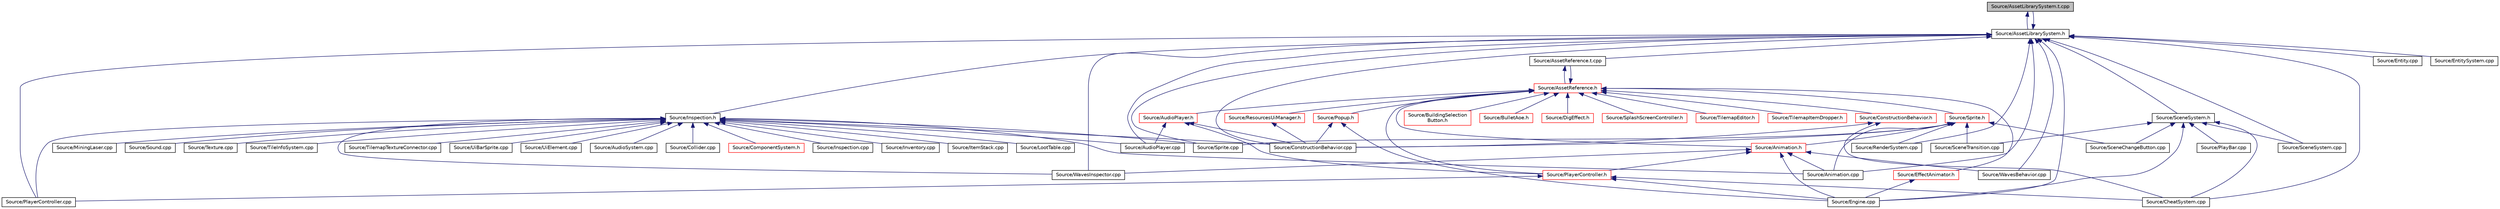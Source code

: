 digraph "Source/AssetLibrarySystem.t.cpp"
{
 // LATEX_PDF_SIZE
  edge [fontname="Helvetica",fontsize="10",labelfontname="Helvetica",labelfontsize="10"];
  node [fontname="Helvetica",fontsize="10",shape=record];
  Node1 [label="Source/AssetLibrarySystem.t.cpp",height=0.2,width=0.4,color="black", fillcolor="grey75", style="filled", fontcolor="black",tooltip="AssetLibrarySystem."];
  Node1 -> Node2 [dir="back",color="midnightblue",fontsize="10",style="solid",fontname="Helvetica"];
  Node2 [label="Source/AssetLibrarySystem.h",height=0.2,width=0.4,color="black", fillcolor="white", style="filled",URL="$AssetLibrarySystem_8h.html",tooltip="Asset System."];
  Node2 -> Node3 [dir="back",color="midnightblue",fontsize="10",style="solid",fontname="Helvetica"];
  Node3 [label="Source/Animation.cpp",height=0.2,width=0.4,color="black", fillcolor="white", style="filled",URL="$Animation_8cpp.html",tooltip="animation component implimentation"];
  Node2 -> Node1 [dir="back",color="midnightblue",fontsize="10",style="solid",fontname="Helvetica"];
  Node2 -> Node4 [dir="back",color="midnightblue",fontsize="10",style="solid",fontname="Helvetica"];
  Node4 [label="Source/AssetReference.t.cpp",height=0.2,width=0.4,color="black", fillcolor="white", style="filled",URL="$AssetReference_8t_8cpp.html",tooltip="a reference to an Asset"];
  Node4 -> Node5 [dir="back",color="midnightblue",fontsize="10",style="solid",fontname="Helvetica"];
  Node5 [label="Source/AssetReference.h",height=0.2,width=0.4,color="red", fillcolor="white", style="filled",URL="$AssetReference_8h.html",tooltip="a reference to an Asset"];
  Node5 -> Node6 [dir="back",color="midnightblue",fontsize="10",style="solid",fontname="Helvetica"];
  Node6 [label="Source/Animation.h",height=0.2,width=0.4,color="red", fillcolor="white", style="filled",URL="$Animation_8h.html",tooltip="animation component class"];
  Node6 -> Node3 [dir="back",color="midnightblue",fontsize="10",style="solid",fontname="Helvetica"];
  Node6 -> Node8 [dir="back",color="midnightblue",fontsize="10",style="solid",fontname="Helvetica"];
  Node8 [label="Source/Engine.cpp",height=0.2,width=0.4,color="black", fillcolor="white", style="filled",URL="$Engine_8cpp.html",tooltip="Engine class."];
  Node6 -> Node9 [dir="back",color="midnightblue",fontsize="10",style="solid",fontname="Helvetica"];
  Node9 [label="Source/PlayerController.h",height=0.2,width=0.4,color="red", fillcolor="white", style="filled",URL="$PlayerController_8h.html",tooltip="PlayerController Behaviour Class."];
  Node9 -> Node10 [dir="back",color="midnightblue",fontsize="10",style="solid",fontname="Helvetica"];
  Node10 [label="Source/CheatSystem.cpp",height=0.2,width=0.4,color="black", fillcolor="white", style="filled",URL="$CheatSystem_8cpp.html",tooltip="CheatSystem Class definition."];
  Node9 -> Node8 [dir="back",color="midnightblue",fontsize="10",style="solid",fontname="Helvetica"];
  Node9 -> Node11 [dir="back",color="midnightblue",fontsize="10",style="solid",fontname="Helvetica"];
  Node11 [label="Source/PlayerController.cpp",height=0.2,width=0.4,color="black", fillcolor="white", style="filled",URL="$PlayerController_8cpp.html",tooltip="PlayerController Behaviour Class."];
  Node6 -> Node12 [dir="back",color="midnightblue",fontsize="10",style="solid",fontname="Helvetica"];
  Node12 [label="Source/WavesBehavior.cpp",height=0.2,width=0.4,color="black", fillcolor="white", style="filled",URL="$WavesBehavior_8cpp.html",tooltip="Definitions for wave and spawning behavior."];
  Node6 -> Node13 [dir="back",color="midnightblue",fontsize="10",style="solid",fontname="Helvetica"];
  Node13 [label="Source/WavesInspector.cpp",height=0.2,width=0.4,color="black", fillcolor="white", style="filled",URL="$WavesInspector_8cpp.html",tooltip="Definitions for wave and spawning editing in game."];
  Node5 -> Node4 [dir="back",color="midnightblue",fontsize="10",style="solid",fontname="Helvetica"];
  Node5 -> Node14 [dir="back",color="midnightblue",fontsize="10",style="solid",fontname="Helvetica"];
  Node14 [label="Source/AudioPlayer.h",height=0.2,width=0.4,color="red", fillcolor="white", style="filled",URL="$AudioPlayer_8h.html",tooltip="Component that plays audio."];
  Node14 -> Node15 [dir="back",color="midnightblue",fontsize="10",style="solid",fontname="Helvetica"];
  Node15 [label="Source/AudioPlayer.cpp",height=0.2,width=0.4,color="black", fillcolor="white", style="filled",URL="$AudioPlayer_8cpp.html",tooltip="Component that plays audio."];
  Node14 -> Node16 [dir="back",color="midnightblue",fontsize="10",style="solid",fontname="Helvetica"];
  Node16 [label="Source/ConstructionBehavior.cpp",height=0.2,width=0.4,color="black", fillcolor="white", style="filled",URL="$ConstructionBehavior_8cpp.html",tooltip="handles the construction of towers and modification of terrain"];
  Node14 -> Node9 [dir="back",color="midnightblue",fontsize="10",style="solid",fontname="Helvetica"];
  Node5 -> Node23 [dir="back",color="midnightblue",fontsize="10",style="solid",fontname="Helvetica"];
  Node23 [label="Source/BuildingSelection\lButton.h",height=0.2,width=0.4,color="red", fillcolor="white", style="filled",URL="$BuildingSelectionButton_8h.html",tooltip="button that selects which building the ConstructionManager should place"];
  Node5 -> Node24 [dir="back",color="midnightblue",fontsize="10",style="solid",fontname="Helvetica"];
  Node24 [label="Source/BulletAoe.h",height=0.2,width=0.4,color="red", fillcolor="white", style="filled",URL="$BulletAoe_8h_source.html",tooltip=" "];
  Node5 -> Node25 [dir="back",color="midnightblue",fontsize="10",style="solid",fontname="Helvetica"];
  Node25 [label="Source/ConstructionBehavior.h",height=0.2,width=0.4,color="red", fillcolor="white", style="filled",URL="$ConstructionBehavior_8h.html",tooltip="handles the construction of towers and modification of terrain"];
  Node25 -> Node10 [dir="back",color="midnightblue",fontsize="10",style="solid",fontname="Helvetica"];
  Node25 -> Node16 [dir="back",color="midnightblue",fontsize="10",style="solid",fontname="Helvetica"];
  Node5 -> Node26 [dir="back",color="midnightblue",fontsize="10",style="solid",fontname="Helvetica"];
  Node26 [label="Source/DigEffect.h",height=0.2,width=0.4,color="red", fillcolor="white", style="filled",URL="$DigEffect_8h_source.html",tooltip=" "];
  Node5 -> Node27 [dir="back",color="midnightblue",fontsize="10",style="solid",fontname="Helvetica"];
  Node27 [label="Source/EffectAnimator.h",height=0.2,width=0.4,color="red", fillcolor="white", style="filled",URL="$EffectAnimator_8h.html",tooltip="Component that animates a Transform's matrix."];
  Node27 -> Node8 [dir="back",color="midnightblue",fontsize="10",style="solid",fontname="Helvetica"];
  Node5 -> Node9 [dir="back",color="midnightblue",fontsize="10",style="solid",fontname="Helvetica"];
  Node5 -> Node29 [dir="back",color="midnightblue",fontsize="10",style="solid",fontname="Helvetica"];
  Node29 [label="Source/Popup.h",height=0.2,width=0.4,color="red", fillcolor="white", style="filled",URL="$Popup_8h.html",tooltip="A popup is a behavior that will show a popup when a button is pressed."];
  Node29 -> Node16 [dir="back",color="midnightblue",fontsize="10",style="solid",fontname="Helvetica"];
  Node29 -> Node8 [dir="back",color="midnightblue",fontsize="10",style="solid",fontname="Helvetica"];
  Node5 -> Node31 [dir="back",color="midnightblue",fontsize="10",style="solid",fontname="Helvetica"];
  Node31 [label="Source/ResourcesUiManager.h",height=0.2,width=0.4,color="red", fillcolor="white", style="filled",URL="$ResourcesUiManager_8h.html",tooltip="Component that manages the UI for displaying what resources a player currently has."];
  Node31 -> Node16 [dir="back",color="midnightblue",fontsize="10",style="solid",fontname="Helvetica"];
  Node5 -> Node33 [dir="back",color="midnightblue",fontsize="10",style="solid",fontname="Helvetica"];
  Node33 [label="Source/SplashScreenController.h",height=0.2,width=0.4,color="red", fillcolor="white", style="filled",URL="$SplashScreenController_8h_source.html",tooltip=" "];
  Node5 -> Node34 [dir="back",color="midnightblue",fontsize="10",style="solid",fontname="Helvetica"];
  Node34 [label="Source/Sprite.h",height=0.2,width=0.4,color="red", fillcolor="white", style="filled",URL="$Sprite_8h_source.html",tooltip=" "];
  Node34 -> Node3 [dir="back",color="midnightblue",fontsize="10",style="solid",fontname="Helvetica"];
  Node34 -> Node6 [dir="back",color="midnightblue",fontsize="10",style="solid",fontname="Helvetica"];
  Node34 -> Node16 [dir="back",color="midnightblue",fontsize="10",style="solid",fontname="Helvetica"];
  Node34 -> Node50 [dir="back",color="midnightblue",fontsize="10",style="solid",fontname="Helvetica"];
  Node50 [label="Source/RenderSystem.cpp",height=0.2,width=0.4,color="black", fillcolor="white", style="filled",URL="$RenderSystem_8cpp.html",tooltip="System responsible for drawing sprites and basic shapes."];
  Node34 -> Node52 [dir="back",color="midnightblue",fontsize="10",style="solid",fontname="Helvetica"];
  Node52 [label="Source/SceneChangeButton.cpp",height=0.2,width=0.4,color="black", fillcolor="white", style="filled",URL="$SceneChangeButton_8cpp.html",tooltip="Component that changes the scene when clicked."];
  Node34 -> Node53 [dir="back",color="midnightblue",fontsize="10",style="solid",fontname="Helvetica"];
  Node53 [label="Source/SceneTransition.cpp",height=0.2,width=0.4,color="black", fillcolor="white", style="filled",URL="$SceneTransition_8cpp.html",tooltip="fades a texture out and in when transitioning between scenes"];
  Node34 -> Node54 [dir="back",color="midnightblue",fontsize="10",style="solid",fontname="Helvetica"];
  Node54 [label="Source/Sprite.cpp",height=0.2,width=0.4,color="black", fillcolor="white", style="filled",URL="$Sprite_8cpp.html",tooltip="Implementation of Sprite component."];
  Node5 -> Node61 [dir="back",color="midnightblue",fontsize="10",style="solid",fontname="Helvetica"];
  Node61 [label="Source/TilemapEditor.h",height=0.2,width=0.4,color="red", fillcolor="white", style="filled",URL="$TilemapEditor_8h.html",tooltip="Component that allows direct editing of a Tilemap."];
  Node5 -> Node62 [dir="back",color="midnightblue",fontsize="10",style="solid",fontname="Helvetica"];
  Node62 [label="Source/TilemapItemDropper.h",height=0.2,width=0.4,color="red", fillcolor="white", style="filled",URL="$TilemapItemDropper_8h.html",tooltip="Drops an item whenever a tile is broken."];
  Node2 -> Node15 [dir="back",color="midnightblue",fontsize="10",style="solid",fontname="Helvetica"];
  Node2 -> Node10 [dir="back",color="midnightblue",fontsize="10",style="solid",fontname="Helvetica"];
  Node2 -> Node16 [dir="back",color="midnightblue",fontsize="10",style="solid",fontname="Helvetica"];
  Node2 -> Node8 [dir="back",color="midnightblue",fontsize="10",style="solid",fontname="Helvetica"];
  Node2 -> Node64 [dir="back",color="midnightblue",fontsize="10",style="solid",fontname="Helvetica"];
  Node64 [label="Source/Entity.cpp",height=0.2,width=0.4,color="black", fillcolor="white", style="filled",URL="$Entity_8cpp.html",tooltip="Function definitions for the Entity class."];
  Node2 -> Node65 [dir="back",color="midnightblue",fontsize="10",style="solid",fontname="Helvetica"];
  Node65 [label="Source/EntitySystem.cpp",height=0.2,width=0.4,color="black", fillcolor="white", style="filled",URL="$EntitySystem_8cpp.html",tooltip="System that manages the storing and handling of Entities."];
  Node2 -> Node66 [dir="back",color="midnightblue",fontsize="10",style="solid",fontname="Helvetica"];
  Node66 [label="Source/Inspection.h",height=0.2,width=0.4,color="black", fillcolor="white", style="filled",URL="$Inspection_8h.html",tooltip="Helper methods for inspecting things."];
  Node66 -> Node3 [dir="back",color="midnightblue",fontsize="10",style="solid",fontname="Helvetica"];
  Node66 -> Node15 [dir="back",color="midnightblue",fontsize="10",style="solid",fontname="Helvetica"];
  Node66 -> Node67 [dir="back",color="midnightblue",fontsize="10",style="solid",fontname="Helvetica"];
  Node67 [label="Source/AudioSystem.cpp",height=0.2,width=0.4,color="black", fillcolor="white", style="filled",URL="$AudioSystem_8cpp.html",tooltip="System that implements FMOD and allows the loading and playing of audio."];
  Node66 -> Node68 [dir="back",color="midnightblue",fontsize="10",style="solid",fontname="Helvetica"];
  Node68 [label="Source/Collider.cpp",height=0.2,width=0.4,color="black", fillcolor="white", style="filled",URL="$Collider_8cpp.html",tooltip="Base component for detecting collisions."];
  Node66 -> Node69 [dir="back",color="midnightblue",fontsize="10",style="solid",fontname="Helvetica"];
  Node69 [label="Source/ComponentSystem.h",height=0.2,width=0.4,color="red", fillcolor="white", style="filled",URL="$ComponentSystem_8h.html",tooltip="System that keeps track of a specific kind of Component."];
  Node66 -> Node16 [dir="back",color="midnightblue",fontsize="10",style="solid",fontname="Helvetica"];
  Node66 -> Node81 [dir="back",color="midnightblue",fontsize="10",style="solid",fontname="Helvetica"];
  Node81 [label="Source/Inspection.cpp",height=0.2,width=0.4,color="black", fillcolor="white", style="filled",URL="$Inspection_8cpp.html",tooltip="Helper methods for inspecting things."];
  Node66 -> Node82 [dir="back",color="midnightblue",fontsize="10",style="solid",fontname="Helvetica"];
  Node82 [label="Source/Inventory.cpp",height=0.2,width=0.4,color="black", fillcolor="white", style="filled",URL="$Inventory_8cpp.html",tooltip="Inventory component that stores items."];
  Node66 -> Node83 [dir="back",color="midnightblue",fontsize="10",style="solid",fontname="Helvetica"];
  Node83 [label="Source/ItemStack.cpp",height=0.2,width=0.4,color="black", fillcolor="white", style="filled",URL="$ItemStack_8cpp.html",tooltip="a stack of multiple items of the same type"];
  Node66 -> Node84 [dir="back",color="midnightblue",fontsize="10",style="solid",fontname="Helvetica"];
  Node84 [label="Source/LootTable.cpp",height=0.2,width=0.4,color="black", fillcolor="white", style="filled",URL="$LootTable_8cpp.html",tooltip="class for dropping configurable loot"];
  Node66 -> Node75 [dir="back",color="midnightblue",fontsize="10",style="solid",fontname="Helvetica"];
  Node75 [label="Source/MiningLaser.cpp",height=0.2,width=0.4,color="black", fillcolor="white", style="filled",URL="$MiningLaser_8cpp.html",tooltip="Digging laser controllable by an entity."];
  Node66 -> Node11 [dir="back",color="midnightblue",fontsize="10",style="solid",fontname="Helvetica"];
  Node66 -> Node85 [dir="back",color="midnightblue",fontsize="10",style="solid",fontname="Helvetica"];
  Node85 [label="Source/Sound.cpp",height=0.2,width=0.4,color="black", fillcolor="white", style="filled",URL="$Sound_8cpp.html",tooltip="Wrapper class for FMOD sounds."];
  Node66 -> Node54 [dir="back",color="midnightblue",fontsize="10",style="solid",fontname="Helvetica"];
  Node66 -> Node86 [dir="back",color="midnightblue",fontsize="10",style="solid",fontname="Helvetica"];
  Node86 [label="Source/Texture.cpp",height=0.2,width=0.4,color="black", fillcolor="white", style="filled",URL="$Texture_8cpp.html",tooltip="Wrapper/manager for OpenGL texture."];
  Node66 -> Node87 [dir="back",color="midnightblue",fontsize="10",style="solid",fontname="Helvetica"];
  Node87 [label="Source/TileInfoSystem.cpp",height=0.2,width=0.4,color="black", fillcolor="white", style="filled",URL="$TileInfoSystem_8cpp.html",tooltip="System to get info about given tile indices."];
  Node66 -> Node88 [dir="back",color="midnightblue",fontsize="10",style="solid",fontname="Helvetica"];
  Node88 [label="Source/TilemapTextureConnector.cpp",height=0.2,width=0.4,color="black", fillcolor="white", style="filled",URL="$TilemapTextureConnector_8cpp.html",tooltip="Component that uses a parent 'source' tilemap to update a child tilemap with connected textures."];
  Node66 -> Node89 [dir="back",color="midnightblue",fontsize="10",style="solid",fontname="Helvetica"];
  Node89 [label="Source/UiBarSprite.cpp",height=0.2,width=0.4,color="black", fillcolor="white", style="filled",URL="$UiBarSprite_8cpp.html",tooltip="sprite that renders a ui bar"];
  Node66 -> Node90 [dir="back",color="midnightblue",fontsize="10",style="solid",fontname="Helvetica"];
  Node90 [label="Source/UiElement.cpp",height=0.2,width=0.4,color="black", fillcolor="white", style="filled",URL="$UiElement_8cpp.html",tooltip="Ui element component."];
  Node66 -> Node13 [dir="back",color="midnightblue",fontsize="10",style="solid",fontname="Helvetica"];
  Node2 -> Node11 [dir="back",color="midnightblue",fontsize="10",style="solid",fontname="Helvetica"];
  Node2 -> Node50 [dir="back",color="midnightblue",fontsize="10",style="solid",fontname="Helvetica"];
  Node2 -> Node91 [dir="back",color="midnightblue",fontsize="10",style="solid",fontname="Helvetica"];
  Node91 [label="Source/SceneSystem.cpp",height=0.2,width=0.4,color="black", fillcolor="white", style="filled",URL="$SceneSystem_8cpp.html",tooltip="handles the process of resetting and changing scenes"];
  Node2 -> Node92 [dir="back",color="midnightblue",fontsize="10",style="solid",fontname="Helvetica"];
  Node92 [label="Source/SceneSystem.h",height=0.2,width=0.4,color="black", fillcolor="white", style="filled",URL="$SceneSystem_8h.html",tooltip="handles the process of resetting and changing scenes"];
  Node92 -> Node10 [dir="back",color="midnightblue",fontsize="10",style="solid",fontname="Helvetica"];
  Node92 -> Node8 [dir="back",color="midnightblue",fontsize="10",style="solid",fontname="Helvetica"];
  Node92 -> Node93 [dir="back",color="midnightblue",fontsize="10",style="solid",fontname="Helvetica"];
  Node93 [label="Source/PlayBar.cpp",height=0.2,width=0.4,color="black", fillcolor="white", style="filled",URL="$PlayBar_8cpp.html",tooltip="UI Bar that handles playing, pausing, and autosaves of the scene."];
  Node92 -> Node52 [dir="back",color="midnightblue",fontsize="10",style="solid",fontname="Helvetica"];
  Node92 -> Node91 [dir="back",color="midnightblue",fontsize="10",style="solid",fontname="Helvetica"];
  Node92 -> Node53 [dir="back",color="midnightblue",fontsize="10",style="solid",fontname="Helvetica"];
  Node2 -> Node54 [dir="back",color="midnightblue",fontsize="10",style="solid",fontname="Helvetica"];
  Node2 -> Node12 [dir="back",color="midnightblue",fontsize="10",style="solid",fontname="Helvetica"];
  Node2 -> Node13 [dir="back",color="midnightblue",fontsize="10",style="solid",fontname="Helvetica"];
}
